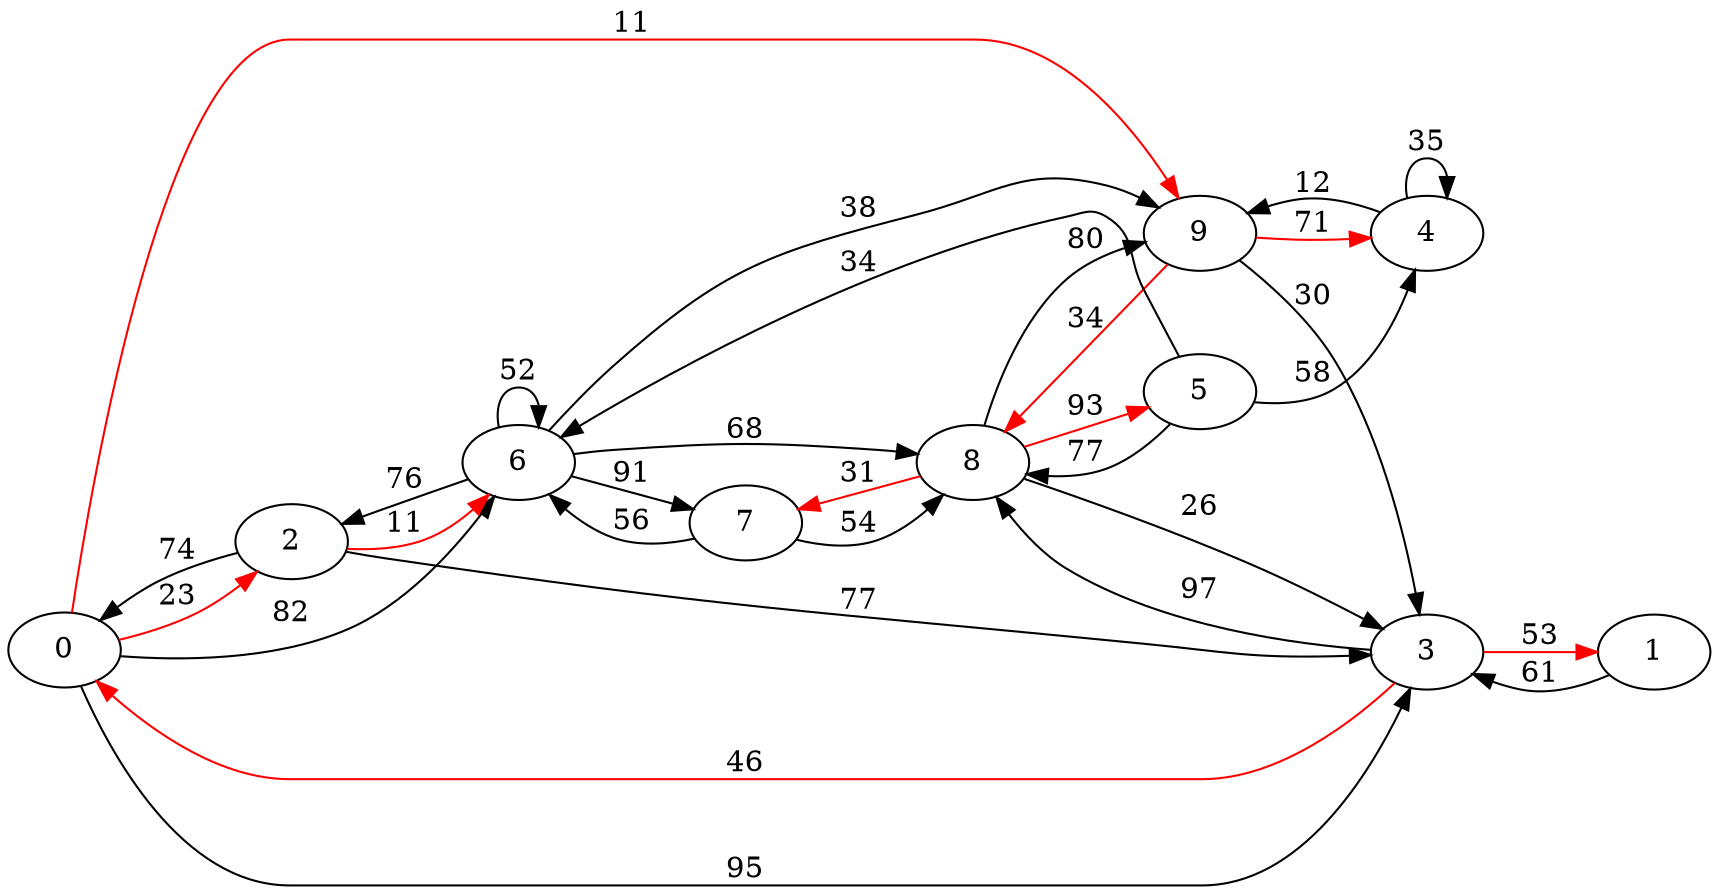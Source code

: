 //nodes 10
digraph {
	rankdir=LR
	0 -> 2 [ label=23, color=red ]
	0 -> 3 [ label=95 ]
	0 -> 6 [ label=82 ]
	0 -> 9 [ label=11, color=red ]
	1 -> 3 [ label=61 ]
	2 -> 0 [ label=74 ]
	2 -> 3 [ label=77 ]
	2 -> 6 [ label=11, color=red ]
	3 -> 0 [ label=46, color=red ]
	3 -> 1 [ label=53, color=red ]
	3 -> 8 [ label=97 ]
	4 -> 4 [ label=35 ]
	4 -> 9 [ label=12 ]
	5 -> 4 [ label=58 ]
	5 -> 6 [ label=34 ]
	5 -> 8 [ label=77 ]
	6 -> 2 [ label=76 ]
	6 -> 6 [ label=52 ]
	6 -> 7 [ label=91 ]
	6 -> 8 [ label=68 ]
	6 -> 9 [ label=38 ]
	7 -> 6 [ label=56 ]
	7 -> 8 [ label=54 ]
	8 -> 3 [ label=26 ]
	8 -> 5 [ label=93, color=red ]
	8 -> 7 [ label=31, color=red ]
	8 -> 9 [ label=80 ]
	9 -> 3 [ label=30 ]
	9 -> 4 [ label=71, color=red ]
	9 -> 8 [ label=34, color=red ]
}